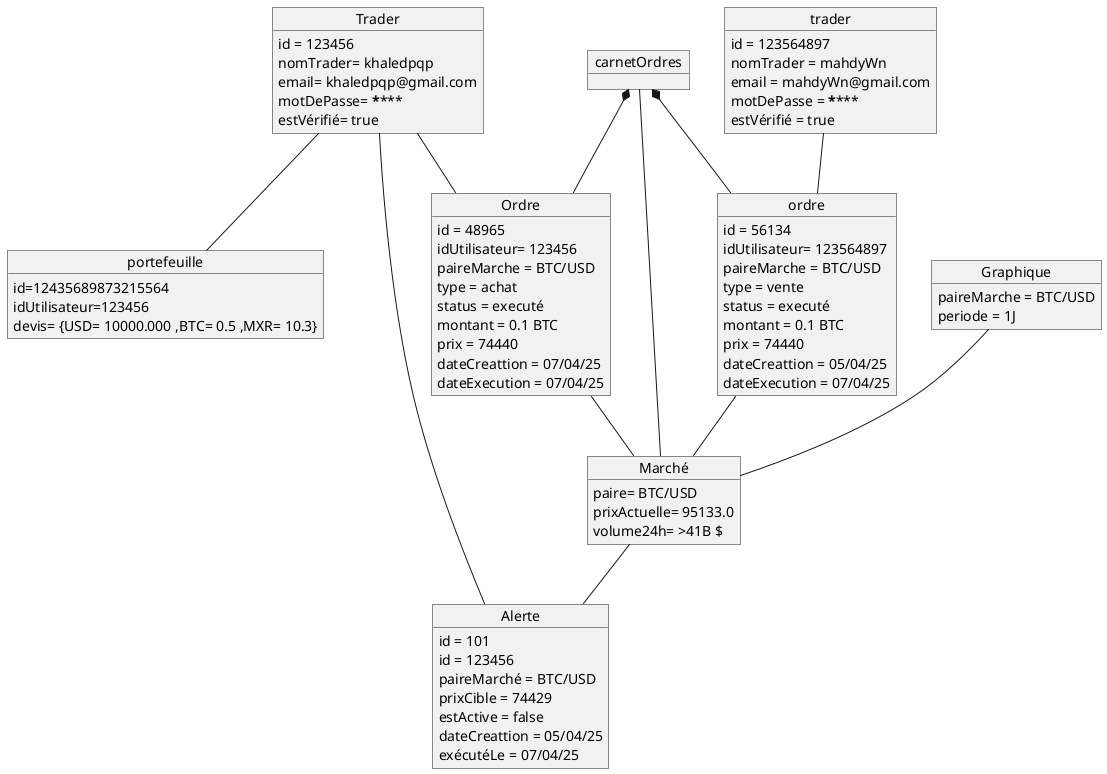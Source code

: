 @startuml objectDiagram

object Trader
Trader : id = 123456
Trader : nomTrader= khaledpqp
Trader : email= khaledpqp@gmail.com
Trader : motDePasse= ********
Trader : estVérifié= true 

object trader 
trader : id = 123564897 
trader : nomTrader = mahdyWn
trader : email = mahdyWn@gmail.com
trader : motDePasse = ********
trader : estVérifié = true

object portefeuille
portefeuille : id=12435689873215564
portefeuille : idUtilisateur=123456
portefeuille : devis= {USD= 10000.000 ,BTC= 0.5 ,MXR= 10.3}

object Alerte 
Alerte : id = 101
Alerte : id = 123456
Alerte : paireMarché = BTC/USD
Alerte : prixCible = 74429
Alerte : estActive = false
Alerte : dateCreattion = 05/04/25
Alerte : exécutéLe = 07/04/25

object Ordre
Ordre : id = 48965
Ordre : idUtilisateur= 123456
Ordre : paireMarche = BTC/USD
Ordre : type = achat
Ordre : status = executé
Ordre : montant = 0.1 BTC
Ordre : prix = 74440
Ordre : dateCreattion = 07/04/25
Ordre : dateExecution = 07/04/25

object ordre
ordre : id = 56134
ordre : idUtilisateur= 123564897
ordre : paireMarche = BTC/USD
ordre : type = vente
ordre : status = executé
ordre : montant = 0.1 BTC
ordre : prix = 74440
ordre : dateCreattion = 05/04/25
ordre : dateExecution = 07/04/25

object Marché
Marché : paire= BTC/USD
Marché : prixActuelle= 95133.0
Marché : volume24h= >41B $

object Graphique
Graphique : paireMarche = BTC/USD 
Graphique : periode = 1J


object carnetOrdres 

Trader -- portefeuille
Trader -- Ordre
Trader -- Alerte
Marché -- Alerte
ordre -- Marché
Ordre -- Marché
Graphique -- Marché
carnetOrdres -- Marché
carnetOrdres *-- ordre
carnetOrdres *-- Ordre
trader -- ordre

@enduml